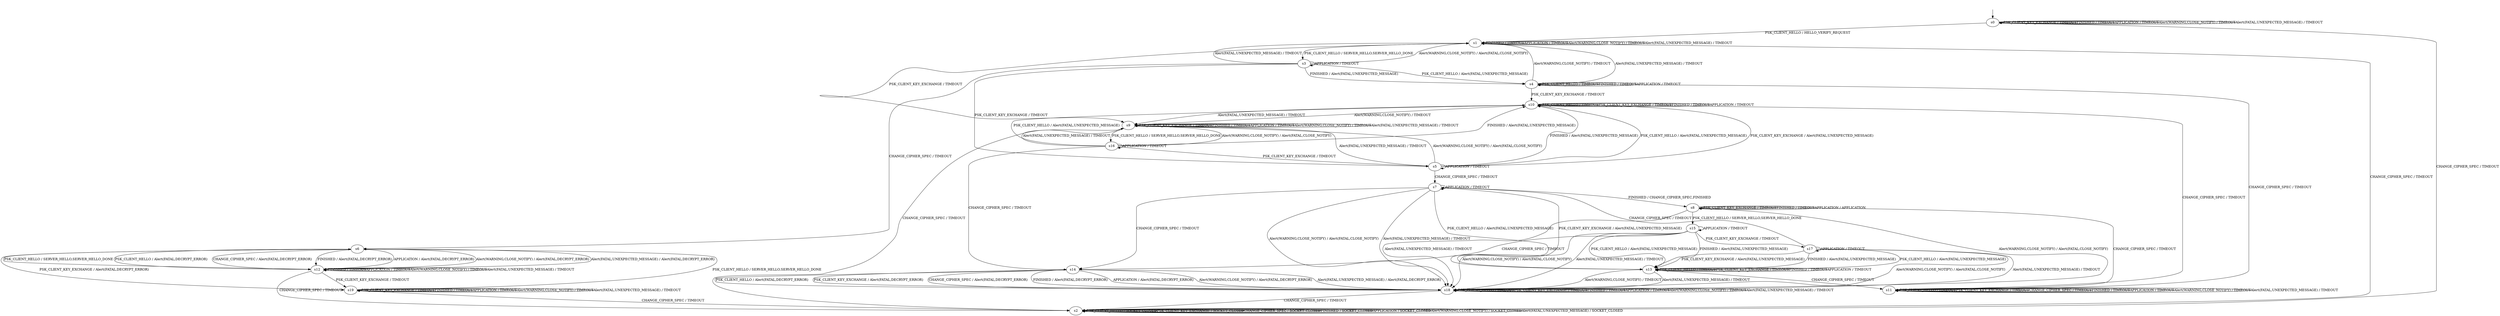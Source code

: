 digraph h3 {
s0 [label="s0"];
s1 [label="s1"];
s2 [label="s2"];
s3 [label="s3"];
s9 [label="s9"];
s4 [label="s4"];
s5 [label="s5"];
s6 [label="s6"];
s16 [label="s16"];
s7 [label="s7"];
s10 [label="s10"];
s11 [label="s11"];
s12 [label="s12"];
s19 [label="s19"];
s8 [label="s8"];
s13 [label="s13"];
s14 [label="s14"];
s18 [label="s18"];
s15 [label="s15"];
s17 [label="s17"];
s0 -> s1 [label="PSK_CLIENT_HELLO / HELLO_VERIFY_REQUEST"];
s0 -> s0 [label="PSK_CLIENT_KEY_EXCHANGE / TIMEOUT"];
s0 -> s2 [label="CHANGE_CIPHER_SPEC / TIMEOUT"];
s0 -> s0 [label="FINISHED / TIMEOUT"];
s0 -> s0 [label="APPLICATION / TIMEOUT"];
s0 -> s0 [label="Alert(WARNING,CLOSE_NOTIFY) / TIMEOUT"];
s0 -> s0 [label="Alert(FATAL,UNEXPECTED_MESSAGE) / TIMEOUT"];
s1 -> s3 [label="PSK_CLIENT_HELLO / SERVER_HELLO,SERVER_HELLO_DONE"];
s1 -> s9 [label="PSK_CLIENT_KEY_EXCHANGE / TIMEOUT"];
s1 -> s2 [label="CHANGE_CIPHER_SPEC / TIMEOUT"];
s1 -> s1 [label="FINISHED / TIMEOUT"];
s1 -> s1 [label="APPLICATION / TIMEOUT"];
s1 -> s1 [label="Alert(WARNING,CLOSE_NOTIFY) / TIMEOUT"];
s1 -> s1 [label="Alert(FATAL,UNEXPECTED_MESSAGE) / TIMEOUT"];
s2 -> s2 [label="PSK_CLIENT_HELLO / SOCKET_CLOSED"];
s2 -> s2 [label="PSK_CLIENT_KEY_EXCHANGE / SOCKET_CLOSED"];
s2 -> s2 [label="CHANGE_CIPHER_SPEC / SOCKET_CLOSED"];
s2 -> s2 [label="FINISHED / SOCKET_CLOSED"];
s2 -> s2 [label="APPLICATION / SOCKET_CLOSED"];
s2 -> s2 [label="Alert(WARNING,CLOSE_NOTIFY) / SOCKET_CLOSED"];
s2 -> s2 [label="Alert(FATAL,UNEXPECTED_MESSAGE) / SOCKET_CLOSED"];
s3 -> s4 [label="PSK_CLIENT_HELLO / Alert(FATAL,UNEXPECTED_MESSAGE)"];
s3 -> s5 [label="PSK_CLIENT_KEY_EXCHANGE / TIMEOUT"];
s3 -> s6 [label="CHANGE_CIPHER_SPEC / TIMEOUT"];
s3 -> s4 [label="FINISHED / Alert(FATAL,UNEXPECTED_MESSAGE)"];
s3 -> s3 [label="APPLICATION / TIMEOUT"];
s3 -> s1 [label="Alert(WARNING,CLOSE_NOTIFY) / Alert(FATAL,CLOSE_NOTIFY)"];
s3 -> s1 [label="Alert(FATAL,UNEXPECTED_MESSAGE) / TIMEOUT"];
s9 -> s16 [label="PSK_CLIENT_HELLO / SERVER_HELLO,SERVER_HELLO_DONE"];
s9 -> s9 [label="PSK_CLIENT_KEY_EXCHANGE / TIMEOUT"];
s9 -> s2 [label="CHANGE_CIPHER_SPEC / TIMEOUT"];
s9 -> s9 [label="FINISHED / TIMEOUT"];
s9 -> s9 [label="APPLICATION / TIMEOUT"];
s9 -> s9 [label="Alert(WARNING,CLOSE_NOTIFY) / TIMEOUT"];
s9 -> s9 [label="Alert(FATAL,UNEXPECTED_MESSAGE) / TIMEOUT"];
s4 -> s4 [label="PSK_CLIENT_HELLO / TIMEOUT"];
s4 -> s10 [label="PSK_CLIENT_KEY_EXCHANGE / TIMEOUT"];
s4 -> s11 [label="CHANGE_CIPHER_SPEC / TIMEOUT"];
s4 -> s4 [label="FINISHED / TIMEOUT"];
s4 -> s4 [label="APPLICATION / TIMEOUT"];
s4 -> s1 [label="Alert(WARNING,CLOSE_NOTIFY) / TIMEOUT"];
s4 -> s1 [label="Alert(FATAL,UNEXPECTED_MESSAGE) / TIMEOUT"];
s5 -> s10 [label="PSK_CLIENT_HELLO / Alert(FATAL,UNEXPECTED_MESSAGE)"];
s5 -> s10 [label="PSK_CLIENT_KEY_EXCHANGE / Alert(FATAL,UNEXPECTED_MESSAGE)"];
s5 -> s7 [label="CHANGE_CIPHER_SPEC / TIMEOUT"];
s5 -> s10 [label="FINISHED / Alert(FATAL,UNEXPECTED_MESSAGE)"];
s5 -> s5 [label="APPLICATION / TIMEOUT"];
s5 -> s9 [label="Alert(WARNING,CLOSE_NOTIFY) / Alert(FATAL,CLOSE_NOTIFY)"];
s5 -> s9 [label="Alert(FATAL,UNEXPECTED_MESSAGE) / TIMEOUT"];
s6 -> s12 [label="PSK_CLIENT_HELLO / Alert(FATAL,DECRYPT_ERROR)"];
s6 -> s19 [label="PSK_CLIENT_KEY_EXCHANGE / Alert(FATAL,DECRYPT_ERROR)"];
s6 -> s12 [label="CHANGE_CIPHER_SPEC / Alert(FATAL,DECRYPT_ERROR)"];
s6 -> s12 [label="FINISHED / Alert(FATAL,DECRYPT_ERROR)"];
s6 -> s12 [label="APPLICATION / Alert(FATAL,DECRYPT_ERROR)"];
s6 -> s12 [label="Alert(WARNING,CLOSE_NOTIFY) / Alert(FATAL,DECRYPT_ERROR)"];
s6 -> s12 [label="Alert(FATAL,UNEXPECTED_MESSAGE) / Alert(FATAL,DECRYPT_ERROR)"];
s16 -> s10 [label="PSK_CLIENT_HELLO / Alert(FATAL,UNEXPECTED_MESSAGE)"];
s16 -> s5 [label="PSK_CLIENT_KEY_EXCHANGE / TIMEOUT"];
s16 -> s14 [label="CHANGE_CIPHER_SPEC / TIMEOUT"];
s16 -> s10 [label="FINISHED / Alert(FATAL,UNEXPECTED_MESSAGE)"];
s16 -> s16 [label="APPLICATION / TIMEOUT"];
s16 -> s9 [label="Alert(WARNING,CLOSE_NOTIFY) / Alert(FATAL,CLOSE_NOTIFY)"];
s16 -> s9 [label="Alert(FATAL,UNEXPECTED_MESSAGE) / TIMEOUT"];
s7 -> s13 [label="PSK_CLIENT_HELLO / Alert(FATAL,UNEXPECTED_MESSAGE)"];
s7 -> s13 [label="PSK_CLIENT_KEY_EXCHANGE / Alert(FATAL,UNEXPECTED_MESSAGE)"];
s7 -> s14 [label="CHANGE_CIPHER_SPEC / TIMEOUT"];
s7 -> s8 [label="FINISHED / CHANGE_CIPHER_SPEC,FINISHED"];
s7 -> s7 [label="APPLICATION / TIMEOUT"];
s7 -> s18 [label="Alert(WARNING,CLOSE_NOTIFY) / Alert(FATAL,CLOSE_NOTIFY)"];
s7 -> s18 [label="Alert(FATAL,UNEXPECTED_MESSAGE) / TIMEOUT"];
s10 -> s10 [label="PSK_CLIENT_HELLO / TIMEOUT"];
s10 -> s10 [label="PSK_CLIENT_KEY_EXCHANGE / TIMEOUT"];
s10 -> s11 [label="CHANGE_CIPHER_SPEC / TIMEOUT"];
s10 -> s10 [label="FINISHED / TIMEOUT"];
s10 -> s10 [label="APPLICATION / TIMEOUT"];
s10 -> s9 [label="Alert(WARNING,CLOSE_NOTIFY) / TIMEOUT"];
s10 -> s9 [label="Alert(FATAL,UNEXPECTED_MESSAGE) / TIMEOUT"];
s11 -> s11 [label="PSK_CLIENT_HELLO / TIMEOUT"];
s11 -> s11 [label="PSK_CLIENT_KEY_EXCHANGE / TIMEOUT"];
s11 -> s11 [label="CHANGE_CIPHER_SPEC / TIMEOUT"];
s11 -> s11 [label="FINISHED / TIMEOUT"];
s11 -> s11 [label="APPLICATION / TIMEOUT"];
s11 -> s11 [label="Alert(WARNING,CLOSE_NOTIFY) / TIMEOUT"];
s11 -> s11 [label="Alert(FATAL,UNEXPECTED_MESSAGE) / TIMEOUT"];
s12 -> s6 [label="PSK_CLIENT_HELLO / SERVER_HELLO,SERVER_HELLO_DONE"];
s12 -> s19 [label="PSK_CLIENT_KEY_EXCHANGE / TIMEOUT"];
s12 -> s2 [label="CHANGE_CIPHER_SPEC / TIMEOUT"];
s12 -> s12 [label="FINISHED / TIMEOUT"];
s12 -> s12 [label="APPLICATION / TIMEOUT"];
s12 -> s12 [label="Alert(WARNING,CLOSE_NOTIFY) / TIMEOUT"];
s12 -> s12 [label="Alert(FATAL,UNEXPECTED_MESSAGE) / TIMEOUT"];
s19 -> s6 [label="PSK_CLIENT_HELLO / SERVER_HELLO,SERVER_HELLO_DONE"];
s19 -> s19 [label="PSK_CLIENT_KEY_EXCHANGE / TIMEOUT"];
s19 -> s2 [label="CHANGE_CIPHER_SPEC / TIMEOUT"];
s19 -> s19 [label="FINISHED / TIMEOUT"];
s19 -> s19 [label="APPLICATION / TIMEOUT"];
s19 -> s19 [label="Alert(WARNING,CLOSE_NOTIFY) / TIMEOUT"];
s19 -> s19 [label="Alert(FATAL,UNEXPECTED_MESSAGE) / TIMEOUT"];
s8 -> s15 [label="PSK_CLIENT_HELLO / SERVER_HELLO,SERVER_HELLO_DONE"];
s8 -> s8 [label="PSK_CLIENT_KEY_EXCHANGE / TIMEOUT"];
s8 -> s11 [label="CHANGE_CIPHER_SPEC / TIMEOUT"];
s8 -> s8 [label="FINISHED / TIMEOUT"];
s8 -> s8 [label="APPLICATION / APPLICATION"];
s8 -> s18 [label="Alert(WARNING,CLOSE_NOTIFY) / Alert(FATAL,CLOSE_NOTIFY)"];
s8 -> s18 [label="Alert(FATAL,UNEXPECTED_MESSAGE) / TIMEOUT"];
s13 -> s13 [label="PSK_CLIENT_HELLO / TIMEOUT"];
s13 -> s13 [label="PSK_CLIENT_KEY_EXCHANGE / TIMEOUT"];
s13 -> s11 [label="CHANGE_CIPHER_SPEC / TIMEOUT"];
s13 -> s13 [label="FINISHED / TIMEOUT"];
s13 -> s13 [label="APPLICATION / TIMEOUT"];
s13 -> s18 [label="Alert(WARNING,CLOSE_NOTIFY) / TIMEOUT"];
s13 -> s18 [label="Alert(FATAL,UNEXPECTED_MESSAGE) / TIMEOUT"];
s14 -> s18 [label="PSK_CLIENT_HELLO / Alert(FATAL,DECRYPT_ERROR)"];
s14 -> s18 [label="PSK_CLIENT_KEY_EXCHANGE / Alert(FATAL,DECRYPT_ERROR)"];
s14 -> s18 [label="CHANGE_CIPHER_SPEC / Alert(FATAL,DECRYPT_ERROR)"];
s14 -> s18 [label="FINISHED / Alert(FATAL,DECRYPT_ERROR)"];
s14 -> s18 [label="APPLICATION / Alert(FATAL,DECRYPT_ERROR)"];
s14 -> s18 [label="Alert(WARNING,CLOSE_NOTIFY) / Alert(FATAL,DECRYPT_ERROR)"];
s14 -> s18 [label="Alert(FATAL,UNEXPECTED_MESSAGE) / Alert(FATAL,DECRYPT_ERROR)"];
s18 -> s18 [label="PSK_CLIENT_HELLO / TIMEOUT"];
s18 -> s18 [label="PSK_CLIENT_KEY_EXCHANGE / TIMEOUT"];
s18 -> s2 [label="CHANGE_CIPHER_SPEC / TIMEOUT"];
s18 -> s18 [label="FINISHED / TIMEOUT"];
s18 -> s18 [label="APPLICATION / TIMEOUT"];
s18 -> s18 [label="Alert(WARNING,CLOSE_NOTIFY) / TIMEOUT"];
s18 -> s18 [label="Alert(FATAL,UNEXPECTED_MESSAGE) / TIMEOUT"];
s15 -> s13 [label="PSK_CLIENT_HELLO / Alert(FATAL,UNEXPECTED_MESSAGE)"];
s15 -> s17 [label="PSK_CLIENT_KEY_EXCHANGE / TIMEOUT"];
s15 -> s14 [label="CHANGE_CIPHER_SPEC / TIMEOUT"];
s15 -> s13 [label="FINISHED / Alert(FATAL,UNEXPECTED_MESSAGE)"];
s15 -> s15 [label="APPLICATION / TIMEOUT"];
s15 -> s18 [label="Alert(WARNING,CLOSE_NOTIFY) / Alert(FATAL,CLOSE_NOTIFY)"];
s15 -> s18 [label="Alert(FATAL,UNEXPECTED_MESSAGE) / TIMEOUT"];
s17 -> s13 [label="PSK_CLIENT_HELLO / Alert(FATAL,UNEXPECTED_MESSAGE)"];
s17 -> s13 [label="PSK_CLIENT_KEY_EXCHANGE / Alert(FATAL,UNEXPECTED_MESSAGE)"];
s17 -> s7 [label="CHANGE_CIPHER_SPEC / TIMEOUT"];
s17 -> s13 [label="FINISHED / Alert(FATAL,UNEXPECTED_MESSAGE)"];
s17 -> s17 [label="APPLICATION / TIMEOUT"];
s17 -> s18 [label="Alert(WARNING,CLOSE_NOTIFY) / Alert(FATAL,CLOSE_NOTIFY)"];
s17 -> s18 [label="Alert(FATAL,UNEXPECTED_MESSAGE) / TIMEOUT"];
__start0 [shape=none, label=""];
__start0 -> s0 [label=""];
}
